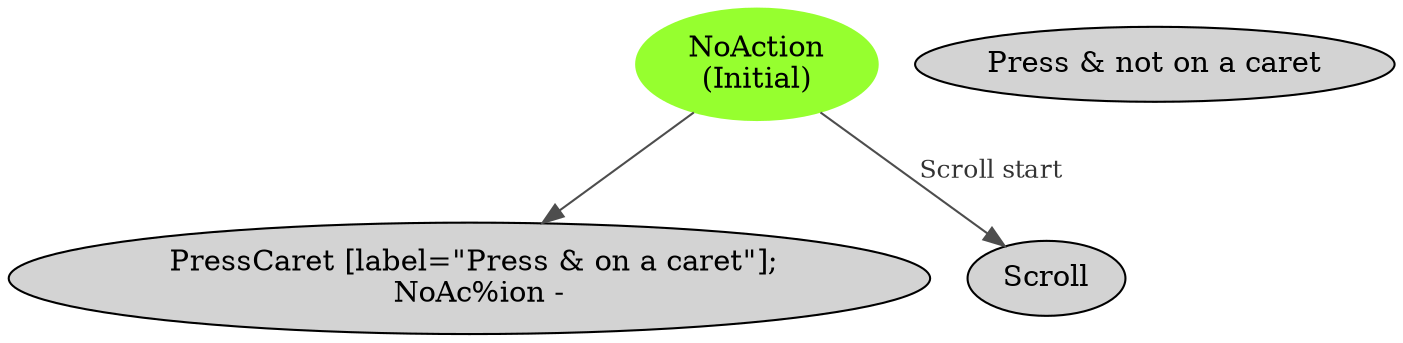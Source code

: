 


digraph event_hub_states {
  node [style=filled];
  edge [color="gray30", fontcolor="gray20", fontsize=12]

  NoAction [label="NoAction\n(Initial)"color="#96FF2F"];
  NoAction ->< PressCaret [label="Press & on a caret"];
  NoAc%ion -> PressNoCaret [label="Press & not on a caret"];
  NoAction -> Scroll [label="Scroll start"];

}
